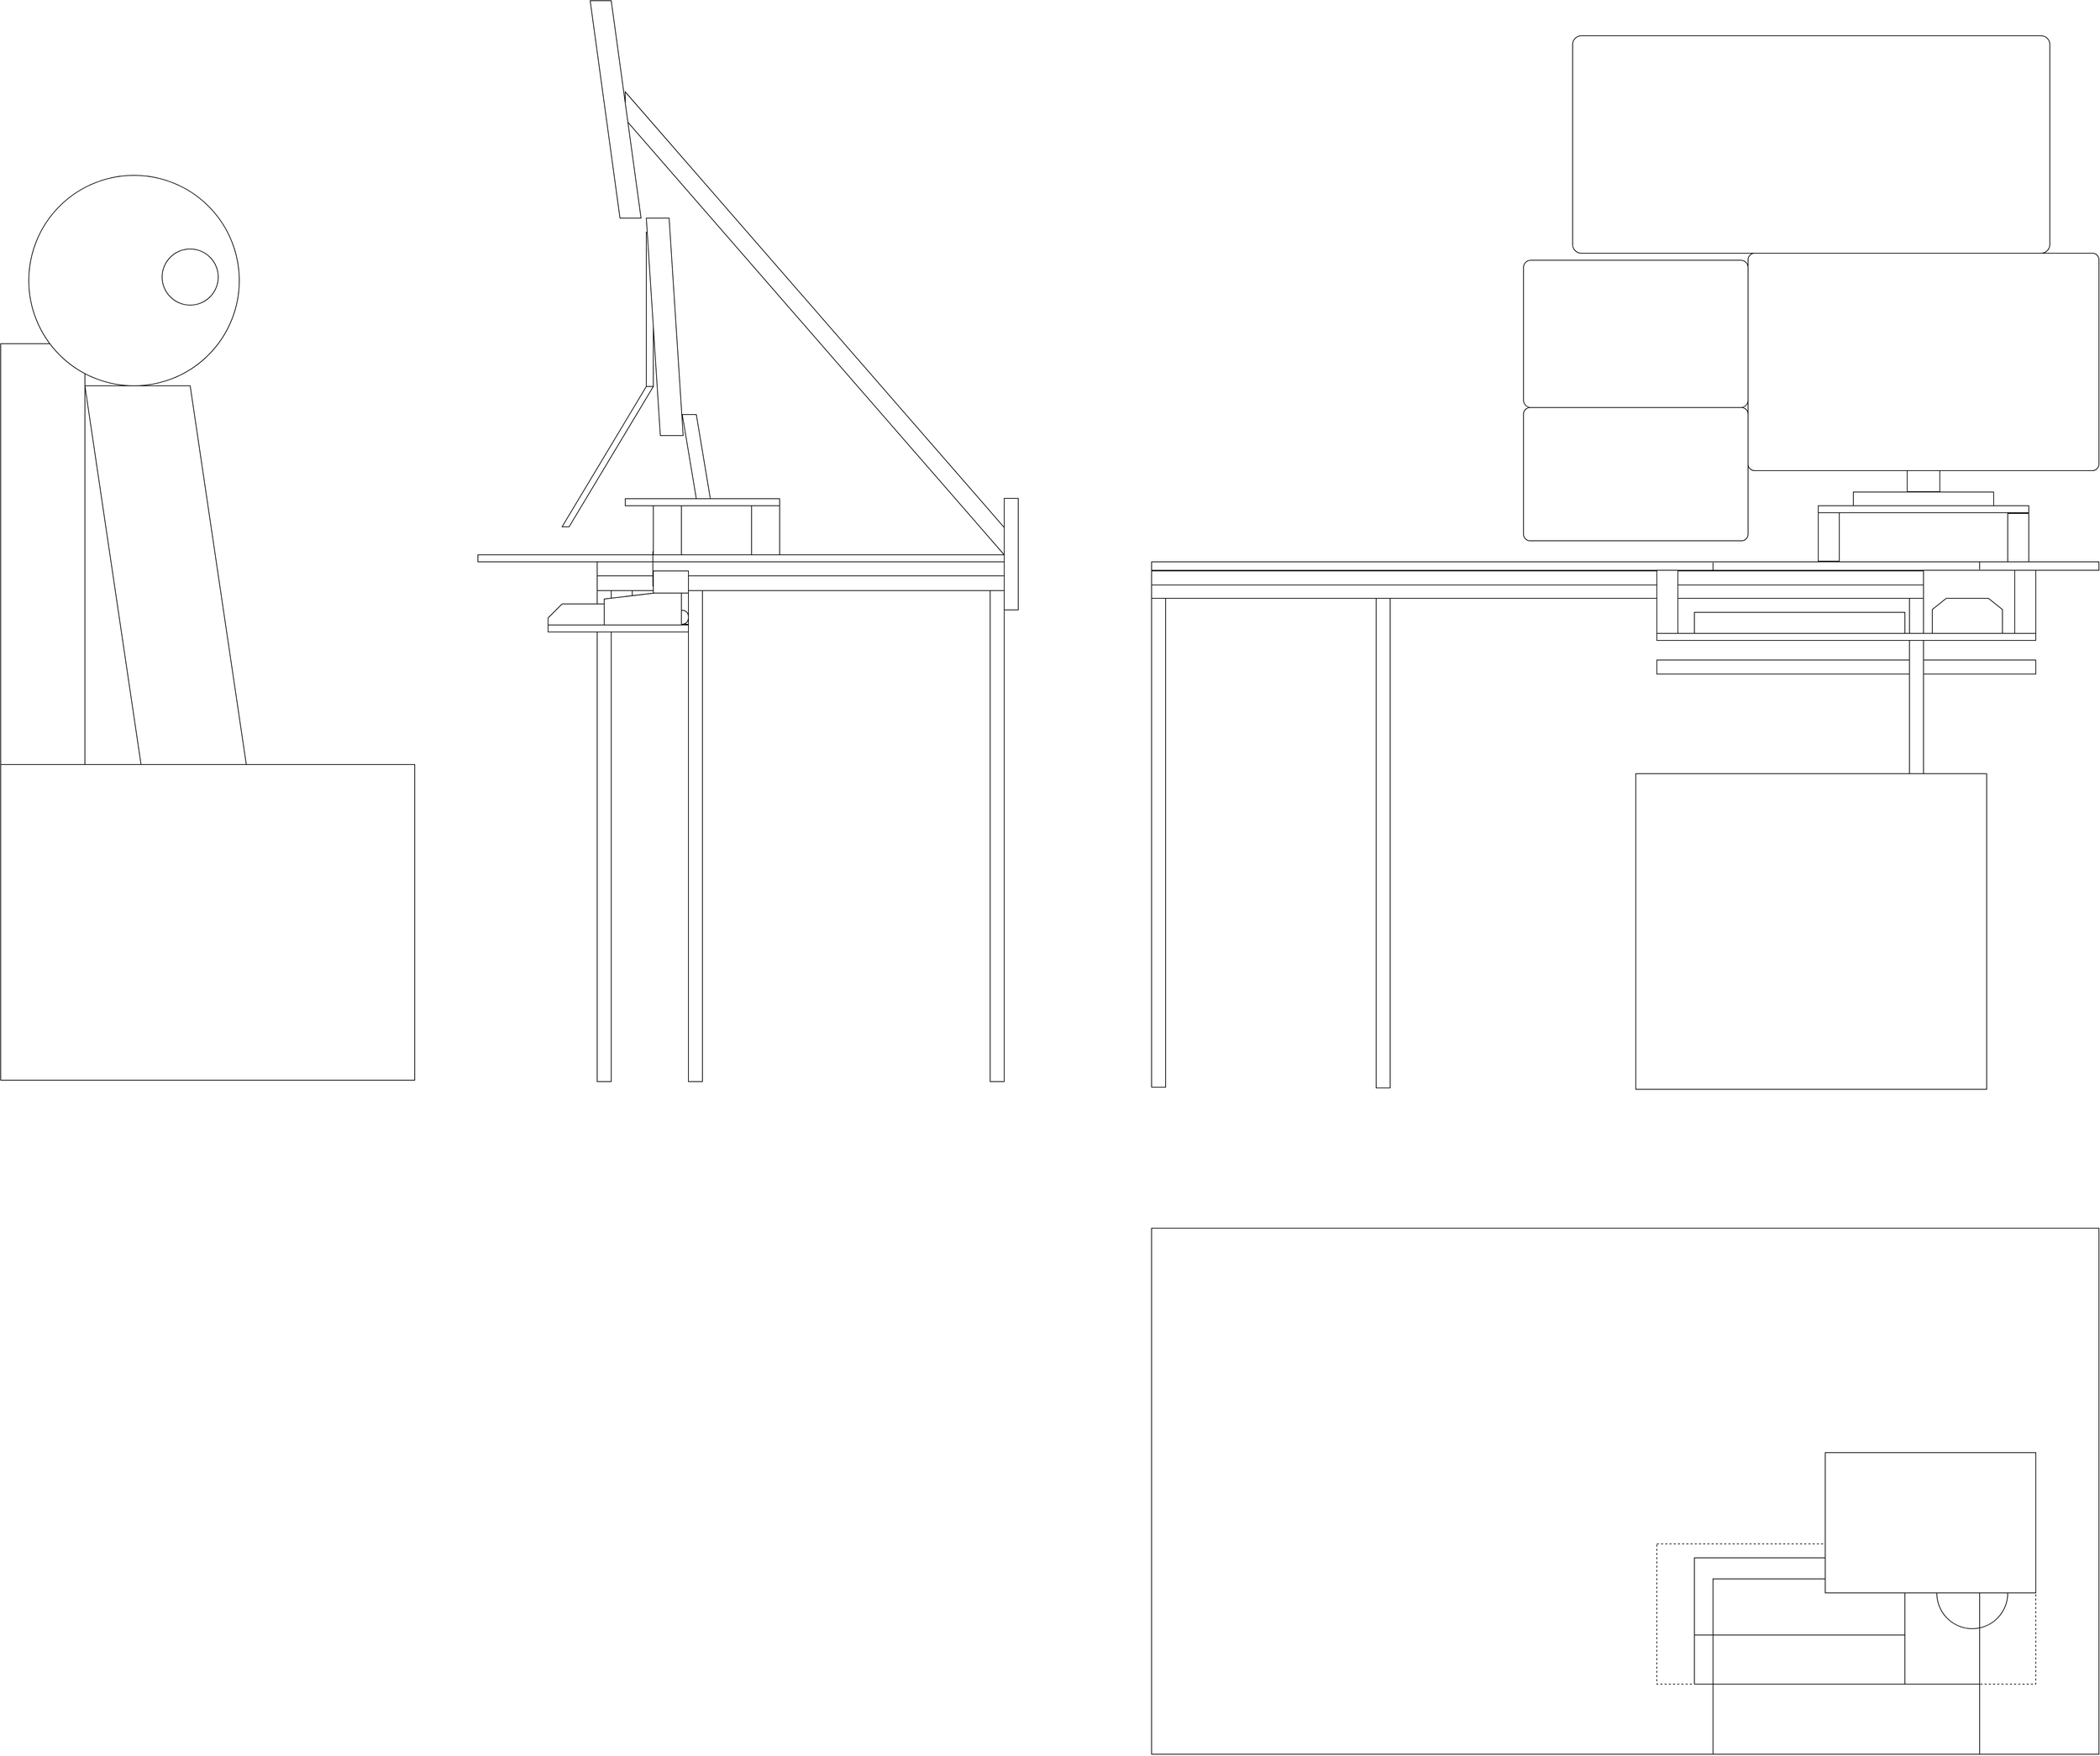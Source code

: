 <mxfile>
    <diagram id="0uSlt06-4vr5np38aqc7" name="ページ1">
        <mxGraphModel dx="4243" dy="1151" grid="1" gridSize="10" guides="1" tooltips="1" connect="1" arrows="1" fold="1" page="1" pageScale="1" pageWidth="827" pageHeight="1169" math="0" shadow="0">
            <root>
                <mxCell id="0"/>
                <mxCell id="1" parent="0"/>
                <mxCell id="98" value="" style="rounded=0;whiteSpace=wrap;html=1;fillColor=default;flipH=0;" vertex="1" parent="1">
                    <mxGeometry x="680" y="2680" width="1350" height="750" as="geometry"/>
                </mxCell>
                <mxCell id="127" value="" style="rounded=0;whiteSpace=wrap;html=1;dashed=1;" vertex="1" parent="1">
                    <mxGeometry x="1400" y="3130" width="540" height="200" as="geometry"/>
                </mxCell>
                <mxCell id="52" value="" style="shape=parallelogram;perimeter=parallelogramPerimeter;whiteSpace=wrap;html=1;fixedSize=1;flipV=0;flipH=0;direction=south;size=621.0;" vertex="1" parent="1">
                    <mxGeometry x="-70" y="1060" width="540" height="660" as="geometry"/>
                </mxCell>
                <mxCell id="46" value="" style="shape=parallelogram;perimeter=parallelogramPerimeter;whiteSpace=wrap;html=1;fixedSize=1;size=120;" vertex="1" parent="1">
                    <mxGeometry x="-160" y="1480" width="130" height="200" as="geometry"/>
                </mxCell>
                <mxCell id="49" value="" style="rounded=0;whiteSpace=wrap;html=1;" vertex="1" parent="1">
                    <mxGeometry x="-40" y="1260" width="10" height="220" as="geometry"/>
                </mxCell>
                <mxCell id="39" value="" style="rounded=0;whiteSpace=wrap;html=1;" vertex="1" parent="1">
                    <mxGeometry x="-100" y="1729" width="40" height="90" as="geometry"/>
                </mxCell>
                <mxCell id="37" value="" style="rounded=0;whiteSpace=wrap;html=1;" vertex="1" parent="1">
                    <mxGeometry x="-20" y="1729" width="40" height="90" as="geometry"/>
                </mxCell>
                <mxCell id="2" value="" style="rounded=0;whiteSpace=wrap;html=1;" vertex="1" parent="1">
                    <mxGeometry x="-110" y="1771" width="20" height="700" as="geometry"/>
                </mxCell>
                <mxCell id="3" value="" style="rounded=0;whiteSpace=wrap;html=1;" vertex="1" parent="1">
                    <mxGeometry x="-110" y="1750" width="580" height="21" as="geometry"/>
                </mxCell>
                <mxCell id="4" value="" style="shape=card;whiteSpace=wrap;html=1;size=20;" vertex="1" parent="1">
                    <mxGeometry x="-180" y="1790" width="80" height="30" as="geometry"/>
                </mxCell>
                <mxCell id="5" value="" style="shape=manualInput;whiteSpace=wrap;html=1;size=13;" vertex="1" parent="1">
                    <mxGeometry x="-100" y="1770" width="110" height="50" as="geometry"/>
                </mxCell>
                <mxCell id="6" value="" style="rounded=0;whiteSpace=wrap;html=1;" vertex="1" parent="1">
                    <mxGeometry x="-180" y="1820" width="200" height="10" as="geometry"/>
                </mxCell>
                <mxCell id="7" value="" style="rounded=0;whiteSpace=wrap;html=1;" vertex="1" parent="1">
                    <mxGeometry x="450" y="1771" width="20" height="700" as="geometry"/>
                </mxCell>
                <mxCell id="8" value="" style="rounded=0;whiteSpace=wrap;html=1;" vertex="1" parent="1">
                    <mxGeometry x="20" y="1771" width="20" height="700" as="geometry"/>
                </mxCell>
                <mxCell id="9" value="" style="rounded=0;whiteSpace=wrap;html=1;" vertex="1" parent="1">
                    <mxGeometry x="-110" y="1730" width="580" height="20" as="geometry"/>
                </mxCell>
                <mxCell id="10" value="" style="rounded=0;whiteSpace=wrap;html=1;" vertex="1" parent="1">
                    <mxGeometry x="-280" y="1720" width="750" height="10" as="geometry"/>
                </mxCell>
                <mxCell id="11" value="" style="rounded=0;whiteSpace=wrap;html=1;" vertex="1" parent="1">
                    <mxGeometry x="-960" y="2019" width="590" height="450" as="geometry"/>
                </mxCell>
                <mxCell id="12" value="" style="rounded=0;whiteSpace=wrap;html=1;" vertex="1" parent="1">
                    <mxGeometry x="-960" y="1419" width="120" height="600" as="geometry"/>
                </mxCell>
                <mxCell id="16" value="" style="ellipse;whiteSpace=wrap;html=1;aspect=fixed;fillColor=default;" vertex="1" parent="1">
                    <mxGeometry x="-920" y="1179" width="300" height="300" as="geometry"/>
                </mxCell>
                <mxCell id="17" value="" style="shape=parallelogram;perimeter=parallelogramPerimeter;whiteSpace=wrap;html=1;fixedSize=1;fillColor=default;flipH=1;size=80;" vertex="1" parent="1">
                    <mxGeometry x="-840" y="1479" width="230" height="540" as="geometry"/>
                </mxCell>
                <mxCell id="18" value="" style="ellipse;whiteSpace=wrap;html=1;aspect=fixed;fillColor=default;" vertex="1" parent="1">
                    <mxGeometry x="-730" y="1284" width="80" height="80" as="geometry"/>
                </mxCell>
                <mxCell id="30" value="" style="shape=or;whiteSpace=wrap;html=1;" vertex="1" parent="1">
                    <mxGeometry x="10" y="1799" width="10" height="20" as="geometry"/>
                </mxCell>
                <mxCell id="31" value="" style="endArrow=none;html=1;" edge="1" parent="1">
                    <mxGeometry width="50" height="50" relative="1" as="geometry">
                        <mxPoint x="-30.67" y="1765" as="sourcePoint"/>
                        <mxPoint x="-30.67" y="1715" as="targetPoint"/>
                    </mxGeometry>
                </mxCell>
                <mxCell id="40" value="" style="rounded=0;whiteSpace=wrap;html=1;" vertex="1" parent="1">
                    <mxGeometry x="1400" y="1870" width="540" height="20" as="geometry"/>
                </mxCell>
                <mxCell id="41" value="" style="rounded=0;whiteSpace=wrap;html=1;" vertex="1" parent="1">
                    <mxGeometry x="-70" y="1640" width="220" height="10" as="geometry"/>
                </mxCell>
                <mxCell id="42" value="" style="rounded=0;whiteSpace=wrap;html=1;" vertex="1" parent="1">
                    <mxGeometry x="110" y="1650" width="40" height="70" as="geometry"/>
                </mxCell>
                <mxCell id="43" value="" style="rounded=0;whiteSpace=wrap;html=1;" vertex="1" parent="1">
                    <mxGeometry x="-30" y="1650" width="40" height="70" as="geometry"/>
                </mxCell>
                <mxCell id="44" value="" style="shape=parallelogram;perimeter=parallelogramPerimeter;whiteSpace=wrap;html=1;fixedSize=1;fillColor=default;flipH=1;" vertex="1" parent="1">
                    <mxGeometry x="11.25" y="1520" width="40" height="120" as="geometry"/>
                </mxCell>
                <mxCell id="45" value="" style="shape=parallelogram;perimeter=parallelogramPerimeter;whiteSpace=wrap;html=1;fixedSize=1;fillColor=default;flipH=1;" vertex="1" parent="1">
                    <mxGeometry x="-40" y="1240" width="52.5" height="310" as="geometry"/>
                </mxCell>
                <mxCell id="50" value="" style="shape=parallelogram;perimeter=parallelogramPerimeter;whiteSpace=wrap;html=1;fixedSize=1;fillColor=default;flipH=1;size=42.5;" vertex="1" parent="1">
                    <mxGeometry x="-120" y="930" width="72.5" height="310" as="geometry"/>
                </mxCell>
                <mxCell id="53" value="" style="rounded=0;whiteSpace=wrap;html=1;" vertex="1" parent="1">
                    <mxGeometry x="470" y="1639.5" width="20" height="159" as="geometry"/>
                </mxCell>
                <mxCell id="55" value="" style="rounded=0;whiteSpace=wrap;html=1;fillColor=default;flipH=0;" vertex="1" parent="1">
                    <mxGeometry x="680" y="1730" width="1350" height="12" as="geometry"/>
                </mxCell>
                <mxCell id="56" value="" style="rounded=0;whiteSpace=wrap;html=1;fillColor=default;flipH=0;" vertex="1" parent="1">
                    <mxGeometry x="680" y="1743" width="1100" height="20" as="geometry"/>
                </mxCell>
                <mxCell id="57" value="" style="rounded=0;whiteSpace=wrap;html=1;fillColor=default;flipH=0;" vertex="1" parent="1">
                    <mxGeometry x="680" y="1763" width="1100" height="19" as="geometry"/>
                </mxCell>
                <mxCell id="58" value="" style="rounded=0;whiteSpace=wrap;html=1;flipH=0;" vertex="1" parent="1">
                    <mxGeometry x="1760" y="1782" width="20" height="700" as="geometry"/>
                </mxCell>
                <mxCell id="59" value="" style="rounded=0;whiteSpace=wrap;html=1;flipH=0;" vertex="1" parent="1">
                    <mxGeometry x="1370" y="2032" width="500" height="450" as="geometry"/>
                </mxCell>
                <mxCell id="68" value="" style="rounded=0;whiteSpace=wrap;html=1;" vertex="1" parent="1">
                    <mxGeometry x="1000" y="1782" width="20" height="698" as="geometry"/>
                </mxCell>
                <mxCell id="69" value="" style="rounded=0;whiteSpace=wrap;html=1;" vertex="1" parent="1">
                    <mxGeometry x="680" y="1782" width="20" height="697" as="geometry"/>
                </mxCell>
                <mxCell id="70" value="" style="rounded=0;whiteSpace=wrap;html=1;flipH=0;" vertex="1" parent="1">
                    <mxGeometry x="1400" y="1832" width="540" height="10" as="geometry"/>
                </mxCell>
                <mxCell id="71" value="" style="shape=loopLimit;whiteSpace=wrap;html=1;flipH=0;" vertex="1" parent="1">
                    <mxGeometry x="1792.5" y="1782" width="100" height="50" as="geometry"/>
                </mxCell>
                <mxCell id="73" value="" style="rounded=0;whiteSpace=wrap;html=1;flipH=0;" vertex="1" parent="1">
                    <mxGeometry x="1453.5" y="1802" width="300" height="30" as="geometry"/>
                </mxCell>
                <mxCell id="75" value="" style="rounded=0;whiteSpace=wrap;html=1;fillColor=default;flipH=0;" vertex="1" parent="1">
                    <mxGeometry x="1910" y="1742" width="30" height="90" as="geometry"/>
                </mxCell>
                <mxCell id="77" value="" style="endArrow=none;html=1;" edge="1" parent="1">
                    <mxGeometry width="50" height="50" relative="1" as="geometry">
                        <mxPoint x="1860.0" y="1730" as="sourcePoint"/>
                        <mxPoint x="1860" y="1741" as="targetPoint"/>
                    </mxGeometry>
                </mxCell>
                <mxCell id="80" value="" style="rounded=0;whiteSpace=wrap;html=1;fillColor=default;flipH=0;" vertex="1" parent="1">
                    <mxGeometry x="1400" y="1742" width="30" height="90" as="geometry"/>
                </mxCell>
                <mxCell id="86" value="" style="rounded=1;whiteSpace=wrap;html=1;fillColor=default;spacing=2;arcSize=5;flipH=0;" vertex="1" parent="1">
                    <mxGeometry x="1210" y="1300" width="320" height="210" as="geometry"/>
                </mxCell>
                <mxCell id="87" value="" style="rounded=1;whiteSpace=wrap;html=1;fillColor=default;spacing=2;arcSize=5;flipH=0;" vertex="1" parent="1">
                    <mxGeometry x="1210" y="1510" width="320" height="190" as="geometry"/>
                </mxCell>
                <mxCell id="89" value="" style="rounded=0;whiteSpace=wrap;html=1;" vertex="1" parent="1">
                    <mxGeometry x="1630" y="1650" width="300" height="10" as="geometry"/>
                </mxCell>
                <mxCell id="90" value="" style="rounded=1;whiteSpace=wrap;html=1;arcSize=3;" vertex="1" parent="1">
                    <mxGeometry x="1530" y="1290" width="500" height="310" as="geometry"/>
                </mxCell>
                <mxCell id="92" value="" style="endArrow=none;html=1;" edge="1" parent="1">
                    <mxGeometry width="50" height="50" relative="1" as="geometry">
                        <mxPoint x="1480.0" y="1731" as="sourcePoint"/>
                        <mxPoint x="1480" y="1742" as="targetPoint"/>
                    </mxGeometry>
                </mxCell>
                <mxCell id="93" value="" style="rounded=1;whiteSpace=wrap;html=1;arcSize=4;" vertex="1" parent="1">
                    <mxGeometry x="1280" y="980" width="680" height="310" as="geometry"/>
                </mxCell>
                <mxCell id="94" value="" style="rounded=0;whiteSpace=wrap;html=1;" vertex="1" parent="1">
                    <mxGeometry x="1680" y="1630.5" width="200" height="19.5" as="geometry"/>
                </mxCell>
                <mxCell id="95" value="" style="rounded=0;whiteSpace=wrap;html=1;" vertex="1" parent="1">
                    <mxGeometry x="1630" y="1660" width="30" height="69" as="geometry"/>
                </mxCell>
                <mxCell id="96" value="" style="rounded=0;whiteSpace=wrap;html=1;" vertex="1" parent="1">
                    <mxGeometry x="1900" y="1661" width="30" height="69" as="geometry"/>
                </mxCell>
                <mxCell id="97" value="" style="rounded=0;whiteSpace=wrap;html=1;" vertex="1" parent="1">
                    <mxGeometry x="1756.75" y="1600" width="46.5" height="30" as="geometry"/>
                </mxCell>
                <mxCell id="101" value="" style="rounded=0;whiteSpace=wrap;html=1;fillColor=default;" vertex="1" parent="1">
                    <mxGeometry x="1453.5" y="3150" width="300" height="110" as="geometry"/>
                </mxCell>
                <mxCell id="105" value="" style="ellipse;whiteSpace=wrap;html=1;aspect=fixed;fillColor=default;" vertex="1" parent="1">
                    <mxGeometry x="1799" y="3150" width="101" height="101" as="geometry"/>
                </mxCell>
                <mxCell id="100" value="" style="rounded=0;whiteSpace=wrap;html=1;fillColor=default;" vertex="1" parent="1">
                    <mxGeometry x="1453.5" y="3260" width="300" height="70" as="geometry"/>
                </mxCell>
                <mxCell id="128" value="" style="rounded=0;whiteSpace=wrap;html=1;" vertex="1" parent="1">
                    <mxGeometry x="-30" y="1743" width="50" height="31.5" as="geometry"/>
                </mxCell>
                <mxCell id="126" value="" style="rounded=0;whiteSpace=wrap;html=1;fillColor=none;" vertex="1" parent="1">
                    <mxGeometry x="1480" y="3180" width="380" height="150" as="geometry"/>
                </mxCell>
                <mxCell id="135" value="" style="endArrow=none;html=1;" edge="1" parent="1">
                    <mxGeometry width="50" height="50" relative="1" as="geometry">
                        <mxPoint x="1480" y="3430" as="sourcePoint"/>
                        <mxPoint x="1480" y="3330" as="targetPoint"/>
                    </mxGeometry>
                </mxCell>
                <mxCell id="136" value="" style="endArrow=none;html=1;" edge="1" parent="1">
                    <mxGeometry width="50" height="50" relative="1" as="geometry">
                        <mxPoint x="1860" y="3430.0" as="sourcePoint"/>
                        <mxPoint x="1860" y="3330" as="targetPoint"/>
                    </mxGeometry>
                </mxCell>
                <mxCell id="125" value="" style="rounded=0;whiteSpace=wrap;html=1;" vertex="1" parent="1">
                    <mxGeometry x="1640" y="3000" width="300" height="200" as="geometry"/>
                </mxCell>
            </root>
        </mxGraphModel>
    </diagram>
</mxfile>